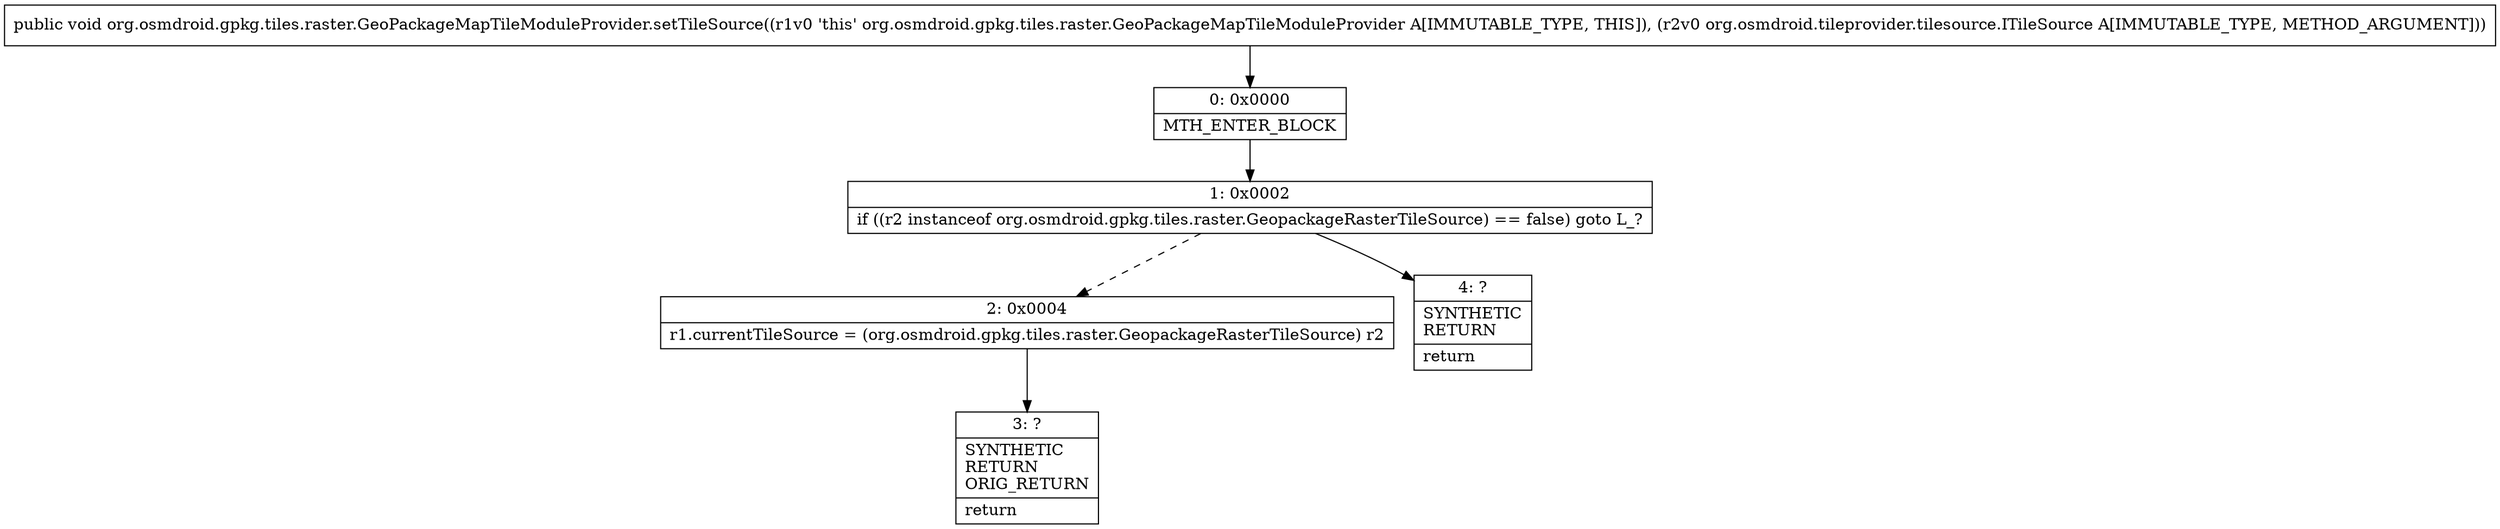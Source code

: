 digraph "CFG fororg.osmdroid.gpkg.tiles.raster.GeoPackageMapTileModuleProvider.setTileSource(Lorg\/osmdroid\/tileprovider\/tilesource\/ITileSource;)V" {
Node_0 [shape=record,label="{0\:\ 0x0000|MTH_ENTER_BLOCK\l}"];
Node_1 [shape=record,label="{1\:\ 0x0002|if ((r2 instanceof org.osmdroid.gpkg.tiles.raster.GeopackageRasterTileSource) == false) goto L_?\l}"];
Node_2 [shape=record,label="{2\:\ 0x0004|r1.currentTileSource = (org.osmdroid.gpkg.tiles.raster.GeopackageRasterTileSource) r2\l}"];
Node_3 [shape=record,label="{3\:\ ?|SYNTHETIC\lRETURN\lORIG_RETURN\l|return\l}"];
Node_4 [shape=record,label="{4\:\ ?|SYNTHETIC\lRETURN\l|return\l}"];
MethodNode[shape=record,label="{public void org.osmdroid.gpkg.tiles.raster.GeoPackageMapTileModuleProvider.setTileSource((r1v0 'this' org.osmdroid.gpkg.tiles.raster.GeoPackageMapTileModuleProvider A[IMMUTABLE_TYPE, THIS]), (r2v0 org.osmdroid.tileprovider.tilesource.ITileSource A[IMMUTABLE_TYPE, METHOD_ARGUMENT])) }"];
MethodNode -> Node_0;
Node_0 -> Node_1;
Node_1 -> Node_2[style=dashed];
Node_1 -> Node_4;
Node_2 -> Node_3;
}

